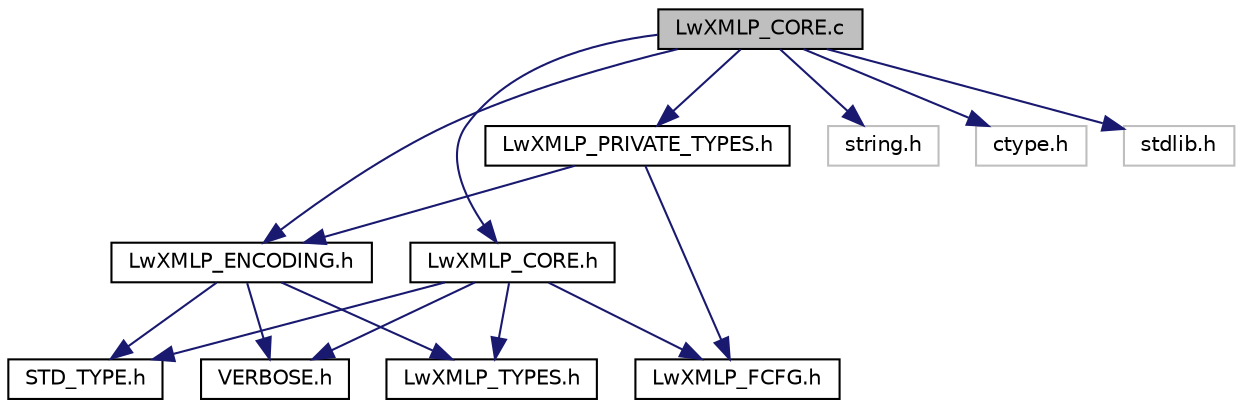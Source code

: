 digraph "LwXMLP_CORE.c"
{
 // LATEX_PDF_SIZE
  edge [fontname="Helvetica",fontsize="10",labelfontname="Helvetica",labelfontsize="10"];
  node [fontname="Helvetica",fontsize="10",shape=record];
  Node1 [label="LwXMLP_CORE.c",height=0.2,width=0.4,color="black", fillcolor="grey75", style="filled", fontcolor="black",tooltip="This is a source code file for the LwXMLP module which contain all the core API."];
  Node1 -> Node2 [color="midnightblue",fontsize="10",style="solid",fontname="Helvetica"];
  Node2 [label="LwXMLP_CORE.h",height=0.2,width=0.4,color="black", fillcolor="white", style="filled",URL="$_lw_x_m_l_p___c_o_r_e_8h.html",tooltip="This header file contain all the global definitions for the LwXMLP_CORE."];
  Node2 -> Node3 [color="midnightblue",fontsize="10",style="solid",fontname="Helvetica"];
  Node3 [label="STD_TYPE.h",height=0.2,width=0.4,color="black", fillcolor="white", style="filled",URL="$_s_t_d___t_y_p_e_8h.html",tooltip="This file contains the redefinition for the standard types."];
  Node2 -> Node4 [color="midnightblue",fontsize="10",style="solid",fontname="Helvetica"];
  Node4 [label="VERBOSE.h",height=0.2,width=0.4,color="black", fillcolor="white", style="filled",URL="$_verbose_8h.html",tooltip="This is the header file which define the verbose function and the verbose levels."];
  Node2 -> Node5 [color="midnightblue",fontsize="10",style="solid",fontname="Helvetica"];
  Node5 [label="LwXMLP_FCFG.h",height=0.2,width=0.4,color="black", fillcolor="white", style="filled",URL="$_lw_x_m_l_p___f_c_f_g_8h.html",tooltip="This is the header file of the LwXMLP_CORE fixed configuration which contain all macros which control..."];
  Node2 -> Node6 [color="midnightblue",fontsize="10",style="solid",fontname="Helvetica"];
  Node6 [label="LwXMLP_TYPES.h",height=0.2,width=0.4,color="black", fillcolor="white", style="filled",URL="$_lw_x_m_l_p___t_y_p_e_s_8h.html",tooltip="This is the header file contain the global data types."];
  Node1 -> Node7 [color="midnightblue",fontsize="10",style="solid",fontname="Helvetica"];
  Node7 [label="LwXMLP_ENCODING.h",height=0.2,width=0.4,color="black", fillcolor="white", style="filled",URL="$_lw_x_m_l_p___e_n_c_o_d_i_n_g_8h.html",tooltip="This header file contain all the global definitions for the LwXMLP_ENCODING."];
  Node7 -> Node3 [color="midnightblue",fontsize="10",style="solid",fontname="Helvetica"];
  Node7 -> Node4 [color="midnightblue",fontsize="10",style="solid",fontname="Helvetica"];
  Node7 -> Node6 [color="midnightblue",fontsize="10",style="solid",fontname="Helvetica"];
  Node1 -> Node8 [color="midnightblue",fontsize="10",style="solid",fontname="Helvetica"];
  Node8 [label="string.h",height=0.2,width=0.4,color="grey75", fillcolor="white", style="filled",tooltip=" "];
  Node1 -> Node9 [color="midnightblue",fontsize="10",style="solid",fontname="Helvetica"];
  Node9 [label="ctype.h",height=0.2,width=0.4,color="grey75", fillcolor="white", style="filled",tooltip=" "];
  Node1 -> Node10 [color="midnightblue",fontsize="10",style="solid",fontname="Helvetica"];
  Node10 [label="LwXMLP_PRIVATE_TYPES.h",height=0.2,width=0.4,color="black", fillcolor="white", style="filled",URL="$_lw_x_m_l_p___p_r_i_v_a_t_e___t_y_p_e_s_8h.html",tooltip="This header file contain all the private types definitions for the LwXMLP_CORE which will be converte..."];
  Node10 -> Node5 [color="midnightblue",fontsize="10",style="solid",fontname="Helvetica"];
  Node10 -> Node7 [color="midnightblue",fontsize="10",style="solid",fontname="Helvetica"];
  Node1 -> Node11 [color="midnightblue",fontsize="10",style="solid",fontname="Helvetica"];
  Node11 [label="stdlib.h",height=0.2,width=0.4,color="grey75", fillcolor="white", style="filled",tooltip=" "];
}
